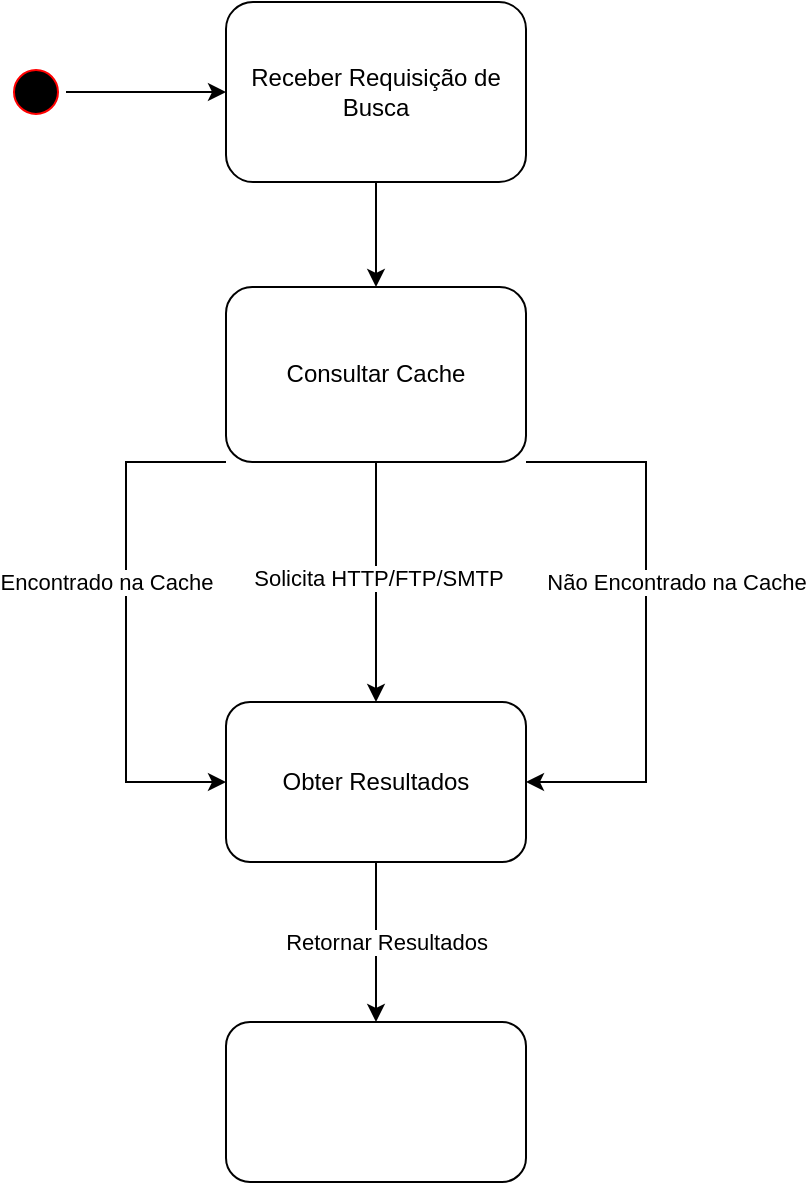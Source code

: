<mxfile version="24.4.4" type="device">
  <diagram name="Page-1" id="1GXbmWapCjPLJG6QWEFZ">
    <mxGraphModel dx="431" dy="746" grid="1" gridSize="10" guides="1" tooltips="1" connect="1" arrows="1" fold="1" page="1" pageScale="1" pageWidth="850" pageHeight="1100" math="0" shadow="0">
      <root>
        <mxCell id="0" />
        <mxCell id="1" parent="0" />
        <mxCell id="Yg8xTZ5kzi30A7Ruw8CX-7" style="edgeStyle=orthogonalEdgeStyle;rounded=0;orthogonalLoop=1;jettySize=auto;html=1;exitX=0;exitY=1;exitDx=0;exitDy=0;entryX=0;entryY=0.5;entryDx=0;entryDy=0;" edge="1" parent="1" source="Yg8xTZ5kzi30A7Ruw8CX-5" target="Yg8xTZ5kzi30A7Ruw8CX-6">
          <mxGeometry relative="1" as="geometry">
            <Array as="points">
              <mxPoint x="150" y="290" />
              <mxPoint x="150" y="450" />
            </Array>
          </mxGeometry>
        </mxCell>
        <mxCell id="Yg8xTZ5kzi30A7Ruw8CX-10" value="Encontrado na Cache" style="edgeLabel;html=1;align=center;verticalAlign=middle;resizable=0;points=[];" vertex="1" connectable="0" parent="Yg8xTZ5kzi30A7Ruw8CX-7">
          <mxGeometry x="-0.154" y="1" relative="1" as="geometry">
            <mxPoint x="-11" as="offset" />
          </mxGeometry>
        </mxCell>
        <mxCell id="Yg8xTZ5kzi30A7Ruw8CX-8" style="edgeStyle=orthogonalEdgeStyle;rounded=0;orthogonalLoop=1;jettySize=auto;html=1;exitX=1;exitY=1;exitDx=0;exitDy=0;entryX=1;entryY=0.5;entryDx=0;entryDy=0;" edge="1" parent="1" source="Yg8xTZ5kzi30A7Ruw8CX-5" target="Yg8xTZ5kzi30A7Ruw8CX-6">
          <mxGeometry relative="1" as="geometry">
            <Array as="points">
              <mxPoint x="410" y="290" />
              <mxPoint x="410" y="450" />
            </Array>
          </mxGeometry>
        </mxCell>
        <mxCell id="Yg8xTZ5kzi30A7Ruw8CX-12" value="Não Encontrado na Cache" style="edgeLabel;html=1;align=center;verticalAlign=middle;resizable=0;points=[];" vertex="1" connectable="0" parent="Yg8xTZ5kzi30A7Ruw8CX-8">
          <mxGeometry x="-0.179" y="-1" relative="1" as="geometry">
            <mxPoint x="16" y="5" as="offset" />
          </mxGeometry>
        </mxCell>
        <mxCell id="Yg8xTZ5kzi30A7Ruw8CX-9" style="edgeStyle=orthogonalEdgeStyle;rounded=0;orthogonalLoop=1;jettySize=auto;html=1;exitX=0.5;exitY=1;exitDx=0;exitDy=0;entryX=0.5;entryY=0;entryDx=0;entryDy=0;" edge="1" parent="1" source="Yg8xTZ5kzi30A7Ruw8CX-5" target="Yg8xTZ5kzi30A7Ruw8CX-6">
          <mxGeometry relative="1" as="geometry">
            <Array as="points">
              <mxPoint x="275" y="350" />
              <mxPoint x="275" y="350" />
            </Array>
          </mxGeometry>
        </mxCell>
        <mxCell id="Yg8xTZ5kzi30A7Ruw8CX-11" value="Solicita HTTP/FTP/SMTP" style="edgeLabel;html=1;align=center;verticalAlign=middle;resizable=0;points=[];" vertex="1" connectable="0" parent="Yg8xTZ5kzi30A7Ruw8CX-9">
          <mxGeometry x="-0.033" y="1" relative="1" as="geometry">
            <mxPoint as="offset" />
          </mxGeometry>
        </mxCell>
        <mxCell id="Yg8xTZ5kzi30A7Ruw8CX-5" value="Consultar Cache" style="rounded=1;whiteSpace=wrap;html=1;" vertex="1" parent="1">
          <mxGeometry x="200" y="202.5" width="150" height="87.5" as="geometry" />
        </mxCell>
        <mxCell id="Yg8xTZ5kzi30A7Ruw8CX-19" style="edgeStyle=orthogonalEdgeStyle;rounded=0;orthogonalLoop=1;jettySize=auto;html=1;exitX=0.5;exitY=1;exitDx=0;exitDy=0;entryX=0.5;entryY=0;entryDx=0;entryDy=0;" edge="1" parent="1" source="Yg8xTZ5kzi30A7Ruw8CX-6" target="Yg8xTZ5kzi30A7Ruw8CX-18">
          <mxGeometry relative="1" as="geometry" />
        </mxCell>
        <mxCell id="Yg8xTZ5kzi30A7Ruw8CX-20" value="Retornar Resultados" style="edgeLabel;html=1;align=center;verticalAlign=middle;resizable=0;points=[];" vertex="1" connectable="0" parent="Yg8xTZ5kzi30A7Ruw8CX-19">
          <mxGeometry y="-1" relative="1" as="geometry">
            <mxPoint x="6" as="offset" />
          </mxGeometry>
        </mxCell>
        <mxCell id="Yg8xTZ5kzi30A7Ruw8CX-6" value="Obter Resultados" style="rounded=1;whiteSpace=wrap;html=1;" vertex="1" parent="1">
          <mxGeometry x="200" y="410" width="150" height="80" as="geometry" />
        </mxCell>
        <mxCell id="Yg8xTZ5kzi30A7Ruw8CX-16" style="edgeStyle=orthogonalEdgeStyle;rounded=0;orthogonalLoop=1;jettySize=auto;html=1;exitX=1;exitY=0.5;exitDx=0;exitDy=0;entryX=0;entryY=0.5;entryDx=0;entryDy=0;" edge="1" parent="1" source="Yg8xTZ5kzi30A7Ruw8CX-13" target="Yg8xTZ5kzi30A7Ruw8CX-15">
          <mxGeometry relative="1" as="geometry">
            <mxPoint x="180" y="90" as="targetPoint" />
          </mxGeometry>
        </mxCell>
        <mxCell id="Yg8xTZ5kzi30A7Ruw8CX-13" value="" style="ellipse;html=1;shape=startState;fillColor=#000000;strokeColor=#ff0000;" vertex="1" parent="1">
          <mxGeometry x="90" y="90" width="30" height="30" as="geometry" />
        </mxCell>
        <mxCell id="Yg8xTZ5kzi30A7Ruw8CX-17" style="edgeStyle=orthogonalEdgeStyle;rounded=0;orthogonalLoop=1;jettySize=auto;html=1;exitX=0.5;exitY=1;exitDx=0;exitDy=0;entryX=0.5;entryY=0;entryDx=0;entryDy=0;" edge="1" parent="1" source="Yg8xTZ5kzi30A7Ruw8CX-15" target="Yg8xTZ5kzi30A7Ruw8CX-5">
          <mxGeometry relative="1" as="geometry" />
        </mxCell>
        <mxCell id="Yg8xTZ5kzi30A7Ruw8CX-15" value="Receber Requisição de Busca" style="rounded=1;whiteSpace=wrap;html=1;" vertex="1" parent="1">
          <mxGeometry x="200" y="60" width="150" height="90" as="geometry" />
        </mxCell>
        <mxCell id="Yg8xTZ5kzi30A7Ruw8CX-18" value="" style="rounded=1;whiteSpace=wrap;html=1;" vertex="1" parent="1">
          <mxGeometry x="200" y="570" width="150" height="80" as="geometry" />
        </mxCell>
      </root>
    </mxGraphModel>
  </diagram>
</mxfile>
